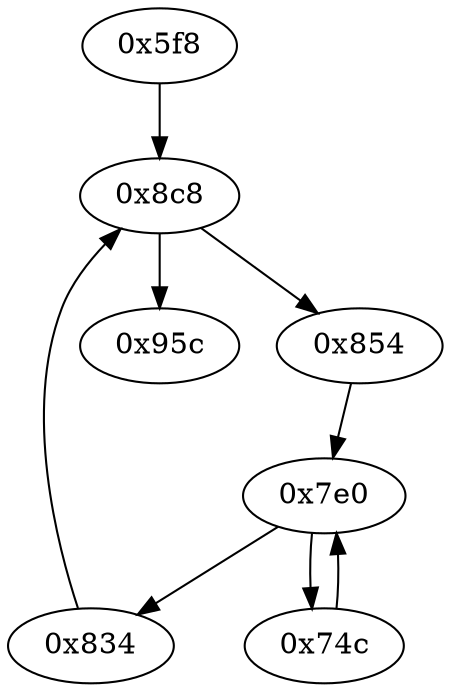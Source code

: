 strict digraph "" {
	graph ["edge"="{}",
		file="/Users/mark/Documents/deobfus-2019-ccs/ALL-CFG/small-programs/16b-1-2-0-0-dc-2-1-1/1528_recovered.dot",
		"graph"="{u'file': u'/Users/mark/Documents/deobfus-2019-ccs/ALL-CFG/small-programs/16b-1-2-0-0-dc-2-1-1/1528_recovered.dot'}",
		"node"="{u'opcode': u''}"
	];
	"0x95c"	 [opcode="[u'ldr', u'ldr', u'add', u'bl', u'mov', u'sub', u'pop']"];
	"0x834"	 [opcode="[u'ldr', u'ldr', u'add', u'str', u'b']"];
	"0x8c8"	 [opcode="[u'ldr', u'str', u'str', u'ldr', u'ldr', u'ldrb', u'ldr', u'ldr', u'ldr', u'cmp', u'mov', u'b']"];
	"0x834" -> "0x8c8";
	"0x74c"	 [opcode="[u'ldrb', u'ldr', u'ldr', u'ldr', u'add', u'add', u'b']"];
	"0x7e0"	 [opcode="[u'str', u'str', u'ldr', u'ldrb', u'strb', u'ldr', u'ldr', u'ldrb', u'cmp', u'mov', u'b']"];
	"0x74c" -> "0x7e0";
	"0x854"	 [opcode="[u'ldr', u'ldr', u'ldr', u'b']"];
	"0x854" -> "0x7e0";
	"0x7e0" -> "0x834";
	"0x7e0" -> "0x74c";
	"0x8c8" -> "0x95c";
	"0x8c8" -> "0x854";
	"0x5f8"	 [opcode="[u'push', u'add', u'sub', u'ldr', u'ldr', u'mov', u'add', u'ldr', u'ldr', u'ldr', u'sub', u'sub', u'add', u'mul', u'mvn', u'mvn', \
u'mov', u'orr', u'mov', u'cmn', u'mov', u'cmp', u'mov', u'cmp', u'mov', u'strb', u'mov', u'cmn', u'strb', u'eor', u'mov', u'orr', \
u'eor', u'orr', u'ldr', u'ldr', u'mov', u'str', u'ldr', u'str', u'mov', u'and', u'orr', u'ldr', u'ldr', u'ldr', u'ldr', u'ldr', \
u'str', u'mov', u'mov', u'cmp', u'str', u'mov', u'str', u'ldr', u'ldr', u'str', u'ldr', u'ldr', u'str', u'str', u'b']"];
	"0x5f8" -> "0x8c8";
}
